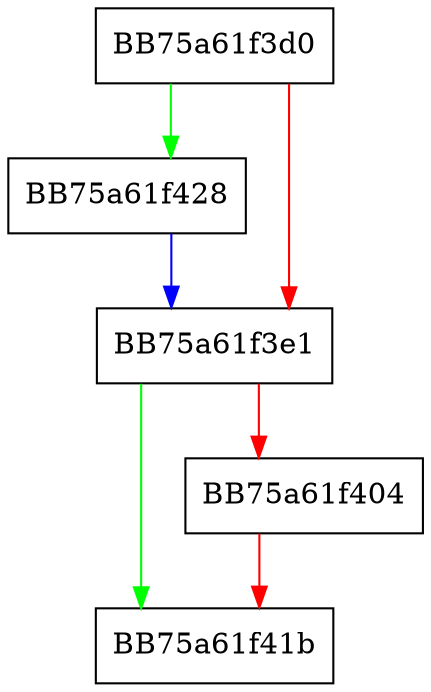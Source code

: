 digraph normalize {
  node [shape="box"];
  graph [splines=ortho];
  BB75a61f3d0 -> BB75a61f428 [color="green"];
  BB75a61f3d0 -> BB75a61f3e1 [color="red"];
  BB75a61f3e1 -> BB75a61f41b [color="green"];
  BB75a61f3e1 -> BB75a61f404 [color="red"];
  BB75a61f404 -> BB75a61f41b [color="red"];
  BB75a61f428 -> BB75a61f3e1 [color="blue"];
}